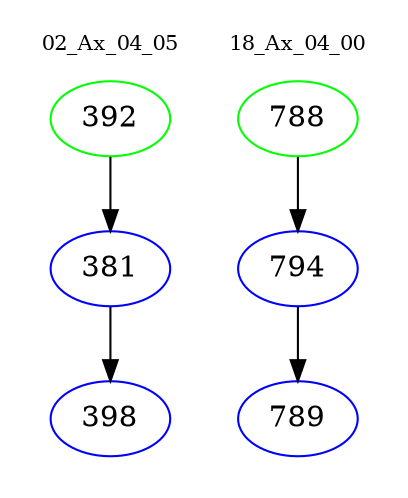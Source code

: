 digraph{
subgraph cluster_0 {
color = white
label = "02_Ax_04_05";
fontsize=10;
T0_392 [label="392", color="green"]
T0_392 -> T0_381 [color="black"]
T0_381 [label="381", color="blue"]
T0_381 -> T0_398 [color="black"]
T0_398 [label="398", color="blue"]
}
subgraph cluster_1 {
color = white
label = "18_Ax_04_00";
fontsize=10;
T1_788 [label="788", color="green"]
T1_788 -> T1_794 [color="black"]
T1_794 [label="794", color="blue"]
T1_794 -> T1_789 [color="black"]
T1_789 [label="789", color="blue"]
}
}
